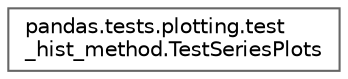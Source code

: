 digraph "Graphical Class Hierarchy"
{
 // LATEX_PDF_SIZE
  bgcolor="transparent";
  edge [fontname=Helvetica,fontsize=10,labelfontname=Helvetica,labelfontsize=10];
  node [fontname=Helvetica,fontsize=10,shape=box,height=0.2,width=0.4];
  rankdir="LR";
  Node0 [id="Node000000",label="pandas.tests.plotting.test\l_hist_method.TestSeriesPlots",height=0.2,width=0.4,color="grey40", fillcolor="white", style="filled",URL="$d5/df1/classpandas_1_1tests_1_1plotting_1_1test__hist__method_1_1TestSeriesPlots.html",tooltip=" "];
}
